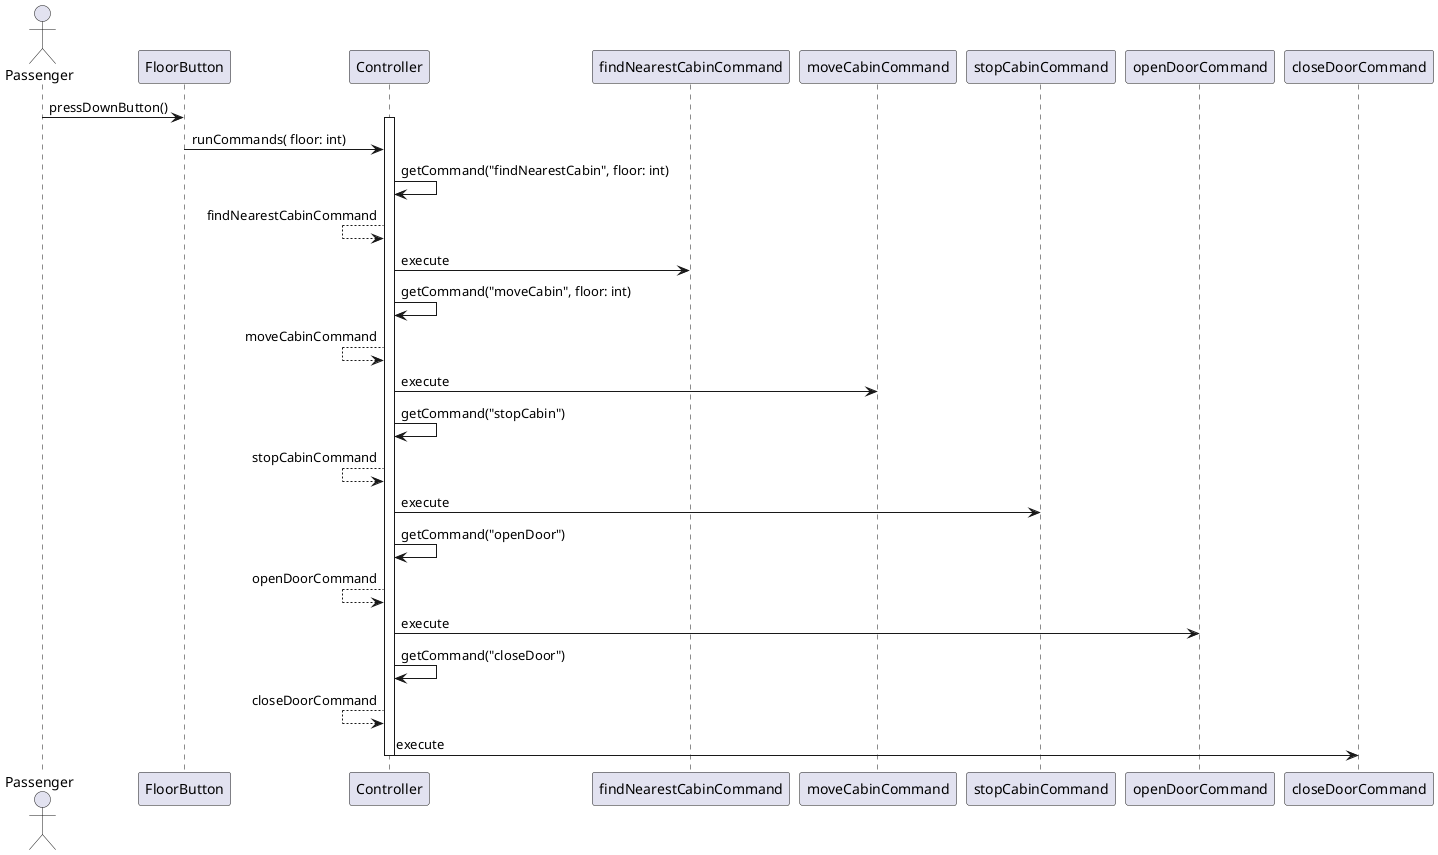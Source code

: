 @startuml

actor Passenger

Passenger ->  FloorButton: pressDownButton()
activate Controller

FloorButton -> Controller: runCommands( floor: int)

Controller -> Controller: getCommand("findNearestCabin", floor: int)

Controller <-- Controller: findNearestCabinCommand
Controller -> findNearestCabinCommand: execute

Controller -> Controller: getCommand("moveCabin", floor: int)
Controller <-- Controller: moveCabinCommand
Controller -> moveCabinCommand: execute

Controller -> Controller: getCommand("stopCabin")
Controller <-- Controller: stopCabinCommand
Controller -> stopCabinCommand: execute

Controller -> Controller: getCommand("openDoor")
Controller <-- Controller: openDoorCommand
Controller -> openDoorCommand: execute

Controller -> Controller: getCommand("closeDoor")
Controller <-- Controller: closeDoorCommand
Controller -> closeDoorCommand: execute
deactivate Controller
@enduml
